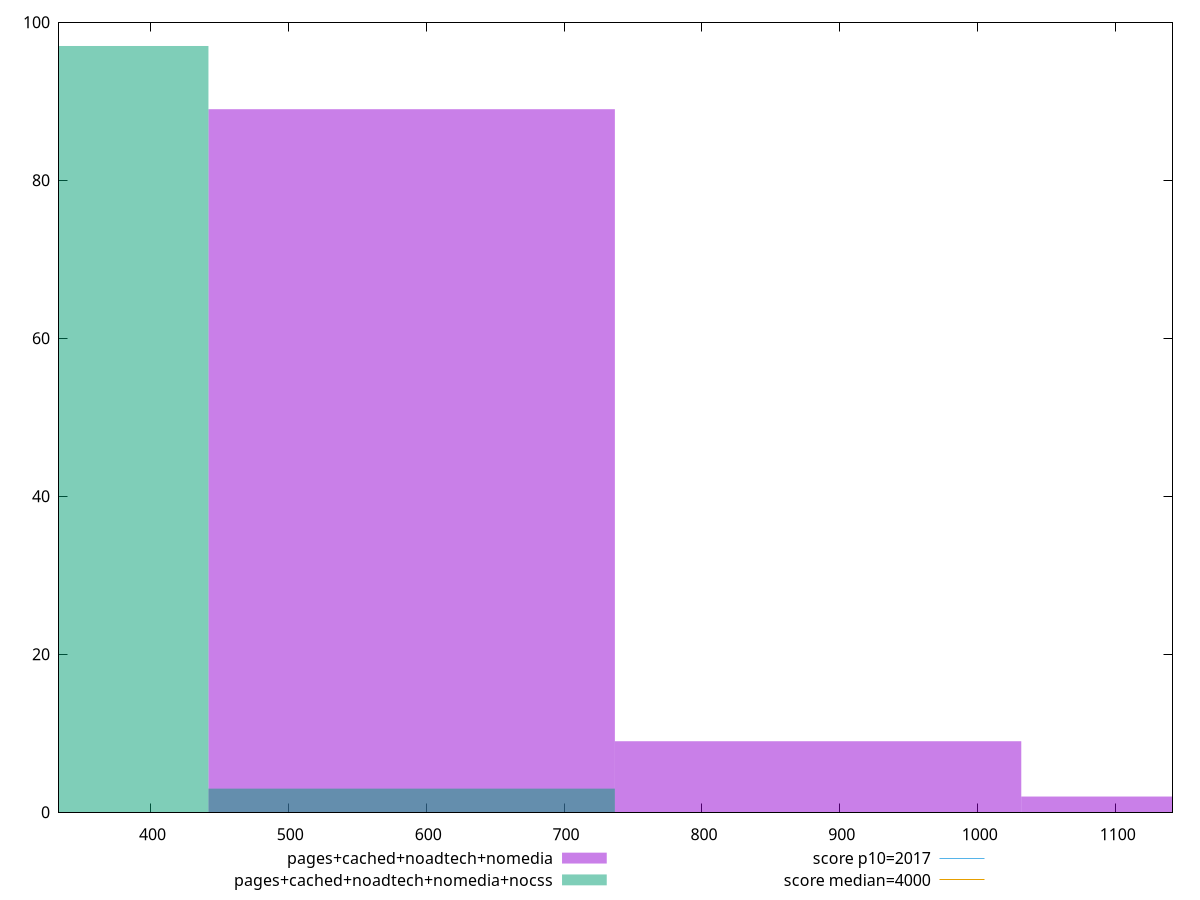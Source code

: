 reset

$pagesCachedNoadtechNomedia <<EOF
884.2090127744825 9
589.4726751829884 89
1178.9453503659768 2
EOF

$pagesCachedNoadtechNomediaNocss <<EOF
589.4726751829884 3
294.7363375914942 97
EOF

set key outside below
set boxwidth 294.7363375914942
set xrange [333.7199999999999:1141.2440000000001]
set yrange [0:100]
set trange [0:100]
set style fill transparent solid 0.5 noborder

set parametric
set terminal svg size 640, 500 enhanced background rgb 'white'
set output "report_00026_2021-02-22T21:38:55.199Z/mainthread-work-breakdown/comparison/histogram/3_vs_4.svg"

plot $pagesCachedNoadtechNomedia title "pages+cached+noadtech+nomedia" with boxes, \
     $pagesCachedNoadtechNomediaNocss title "pages+cached+noadtech+nomedia+nocss" with boxes, \
     2017,t title "score p10=2017", \
     4000,t title "score median=4000"

reset
